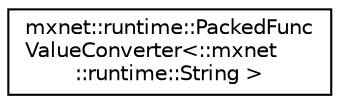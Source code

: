 digraph "Graphical Class Hierarchy"
{
 // LATEX_PDF_SIZE
  edge [fontname="Helvetica",fontsize="10",labelfontname="Helvetica",labelfontsize="10"];
  node [fontname="Helvetica",fontsize="10",shape=record];
  rankdir="LR";
  Node0 [label="mxnet::runtime::PackedFunc\lValueConverter\<::mxnet\l::runtime::String \>",height=0.2,width=0.4,color="black", fillcolor="white", style="filled",URL="$structmxnet_1_1runtime_1_1PackedFuncValueConverter_3_1_1mxnet_1_1runtime_1_1String_01_4.html",tooltip=" "];
}
